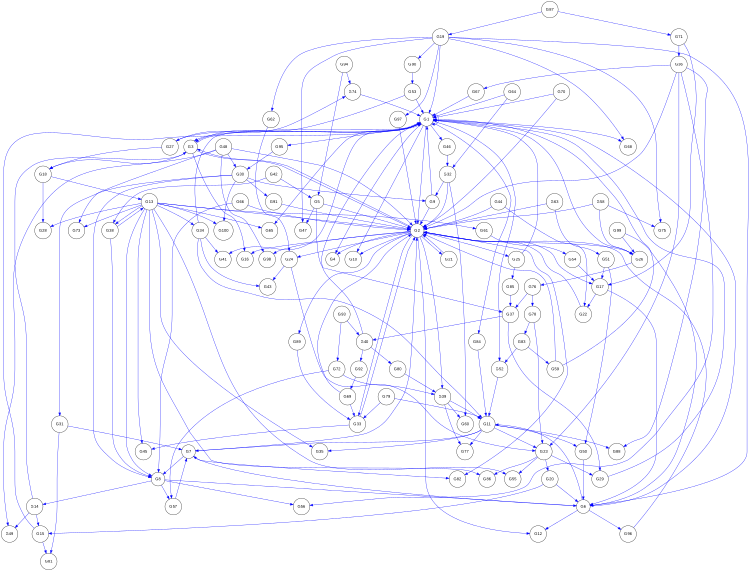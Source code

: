 digraph "netowrk100-200_sf" {
	graph
	[
		center="true"
		overlap="false"
		Damping=0.999
		maxiter=1000000
		splines="true"
		epsilon=0.0000001
		ratio="auto"
		size=5
		resolution=100
	]


	node
	[
		fontsize=14
		fontname="Arial"
		shape="circle"
	]

	edge
	[
		fontsize=9
		color="blue"
		arrowhead="normal"
	]

	G74 -> G1
	G67 -> G1
	G59 -> G1
	G9 -> G1
	G15 -> G1
	G40 -> G1
	G25 -> G1
	G26 -> G1
	G29 -> G1
	G19 -> G1
	G53 -> G1
	G6 -> G1
	G64 -> G1
	G3 -> G1
	G70 -> G1
	G1 -> G1
	G34 -> G1
	G97 -> G2
	G96 -> G2
	G5 -> G2
	G69 -> G2
	G59 -> G2
	G13 -> G2
	G58 -> G2
	G22 -> G2
	G32 -> G2
	G48 -> G2
	G44 -> G2
	G36 -> G2
	G33 -> G2
	G21 -> G2
	G9 -> G2
	G63 -> G2
	G66 -> G2
	G7 -> G2
	G70 -> G2
	G91 -> G2
	G3 -> G2
	G1 -> G2
	G1 -> G3
	G2 -> G3
	G14 -> G3
	G53 -> G3
	G2 -> G4
	G1 -> G4
	G42 -> G5
	G94 -> G5
	G8 -> G6
	G99 -> G6
	G19 -> G6
	G50 -> G6
	G20 -> G6
	G17 -> G6
	G6 -> G7
	G11 -> G7
	G31 -> G7
	G57 -> G7
	G38 -> G8
	G66 -> G8
	G30 -> G8
	G13 -> G8
	G7 -> G8
	G30 -> G9
	G32 -> G9
	G2 -> G10
	G1 -> G10
	G84 -> G11
	G34 -> G11
	G39 -> G11
	G79 -> G11
	G52 -> G11
	G6 -> G11
	G6 -> G12
	G2 -> G12
	G38 -> G13
	G18 -> G13
	G8 -> G14
	G14 -> G15
	G20 -> G15
	G2 -> G16
	G3 -> G16
	G54 -> G17
	G51 -> G17
	G2 -> G17
	G71 -> G17
	G3 -> G18
	G27 -> G18
	G87 -> G19
	G23 -> G20
	G2 -> G21
	G44 -> G22
	G17 -> G22
	G11 -> G23
	G24 -> G23
	G36 -> G23
	G78 -> G23
	G62 -> G24
	G2 -> G24
	G2 -> G25
	G2 -> G26
	G58 -> G26
	G99 -> G26
	G1 -> G27
	G13 -> G28
	G18 -> G28
	G23 -> G29
	G37 -> G29
	G48 -> G30
	G95 -> G30
	G30 -> G31
	G46 -> G32
	G64 -> G32
	G2 -> G33
	G69 -> G33
	G89 -> G33
	G79 -> G33
	G13 -> G34
	G13 -> G35
	G11 -> G35
	G71 -> G36
	G5 -> G37
	G76 -> G37
	G85 -> G37
	G13 -> G38
	G42 -> G38
	G2 -> G39
	G72 -> G39
	G80 -> G39
	G93 -> G40
	G37 -> G40
	G34 -> G41
	G1 -> G41
	G34 -> G43
	G24 -> G43
	G33 -> G45
	G13 -> G45
	G1 -> G46
	G19 -> G47
	G5 -> G47
	G14 -> G49
	G48 -> G49
	G11 -> G50
	G51 -> G50
	G63 -> G51
	G1 -> G52
	G83 -> G52
	G90 -> G53
	G61 -> G54
	G13 -> G55
	G23 -> G55
	G36 -> G56
	G8 -> G56
	G8 -> G57
	G72 -> G57
	G83 -> G59
	G39 -> G60
	G32 -> G60
	G13 -> G61
	G19 -> G62
	G1 -> G65
	G13 -> G65
	G36 -> G67
	G1 -> G68
	G19 -> G68
	G92 -> G69
	G87 -> G71
	G93 -> G72
	G13 -> G73
	G48 -> G73
	G27 -> G74
	G94 -> G74
	G19 -> G75
	G58 -> G75
	G26 -> G76
	G11 -> G77
	G39 -> G77
	G76 -> G78
	G40 -> G80
	G15 -> G81
	G31 -> G81
	G2 -> G82
	G7 -> G82
	G78 -> G83
	G1 -> G84
	G25 -> G85
	G23 -> G86
	G13 -> G86
	G36 -> G88
	G11 -> G88
	G2 -> G89
	G19 -> G90
	G30 -> G91
	G40 -> G92
	G1 -> G95
	G6 -> G96
	G19 -> G97
	G48 -> G98
	G2 -> G98
	G13 -> G100
	G30 -> G100
}
